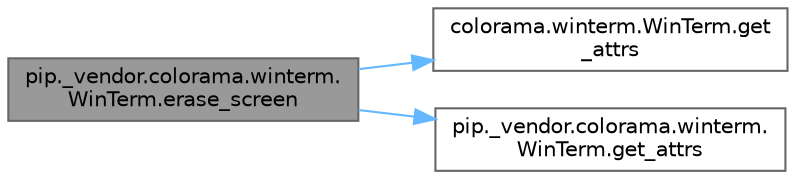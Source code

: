 digraph "pip._vendor.colorama.winterm.WinTerm.erase_screen"
{
 // LATEX_PDF_SIZE
  bgcolor="transparent";
  edge [fontname=Helvetica,fontsize=10,labelfontname=Helvetica,labelfontsize=10];
  node [fontname=Helvetica,fontsize=10,shape=box,height=0.2,width=0.4];
  rankdir="LR";
  Node1 [id="Node000001",label="pip._vendor.colorama.winterm.\lWinTerm.erase_screen",height=0.2,width=0.4,color="gray40", fillcolor="grey60", style="filled", fontcolor="black",tooltip=" "];
  Node1 -> Node2 [id="edge1_Node000001_Node000002",color="steelblue1",style="solid",tooltip=" "];
  Node2 [id="Node000002",label="colorama.winterm.WinTerm.get\l_attrs",height=0.2,width=0.4,color="grey40", fillcolor="white", style="filled",URL="$classcolorama_1_1winterm_1_1_win_term.html#a36d1e8fb4290468498a142b1689db493",tooltip=" "];
  Node1 -> Node3 [id="edge2_Node000001_Node000003",color="steelblue1",style="solid",tooltip=" "];
  Node3 [id="Node000003",label="pip._vendor.colorama.winterm.\lWinTerm.get_attrs",height=0.2,width=0.4,color="grey40", fillcolor="white", style="filled",URL="$classpip_1_1__vendor_1_1colorama_1_1winterm_1_1_win_term.html#a931b76fd272c641588c8d7057c39bce8",tooltip=" "];
}
